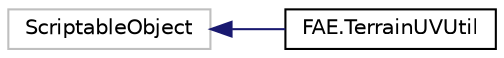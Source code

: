 digraph "Graphical Class Hierarchy"
{
  edge [fontname="Helvetica",fontsize="10",labelfontname="Helvetica",labelfontsize="10"];
  node [fontname="Helvetica",fontsize="10",shape=record];
  rankdir="LR";
  Node6 [label="ScriptableObject",height=0.2,width=0.4,color="grey75", fillcolor="white", style="filled"];
  Node6 -> Node0 [dir="back",color="midnightblue",fontsize="10",style="solid",fontname="Helvetica"];
  Node0 [label="FAE.TerrainUVUtil",height=0.2,width=0.4,color="black", fillcolor="white", style="filled",URL="$class_f_a_e_1_1_terrain_u_v_util.html"];
}

